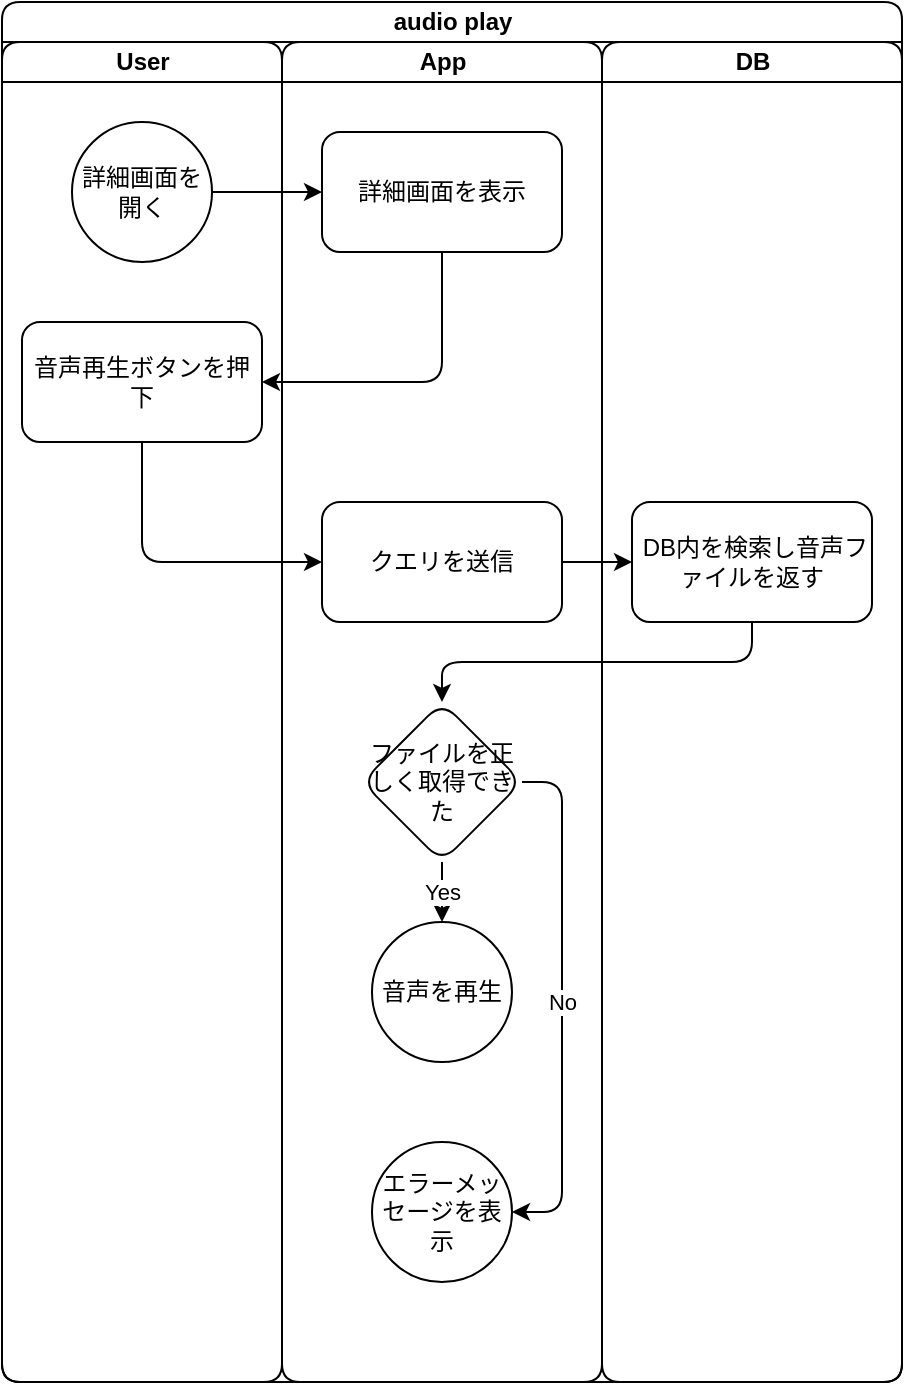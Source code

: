 <mxfile version="28.0.7">
  <diagram name="ページ1" id="ixvMhUvqegZui-Gaf56H">
    <mxGraphModel dx="926" dy="566" grid="1" gridSize="10" guides="1" tooltips="1" connect="1" arrows="1" fold="1" page="1" pageScale="1" pageWidth="827" pageHeight="1169" math="0" shadow="0">
      <root>
        <mxCell id="0" />
        <mxCell id="1" parent="0" />
        <mxCell id="TwlCqmL6k3qDxNwziJxh-1" value="audio play" style="swimlane;childLayout=stackLayout;resizeParent=1;resizeParentMax=0;startSize=20;html=1;rounded=1;" vertex="1" parent="1">
          <mxGeometry x="80" y="40" width="450" height="690" as="geometry" />
        </mxCell>
        <mxCell id="TwlCqmL6k3qDxNwziJxh-2" value="User" style="swimlane;startSize=20;html=1;rounded=1;" vertex="1" parent="TwlCqmL6k3qDxNwziJxh-1">
          <mxGeometry y="20" width="140" height="670" as="geometry" />
        </mxCell>
        <mxCell id="TwlCqmL6k3qDxNwziJxh-6" value="詳細画面を開く" style="ellipse;whiteSpace=wrap;html=1;rounded=1;" vertex="1" parent="TwlCqmL6k3qDxNwziJxh-2">
          <mxGeometry x="35" y="40" width="70" height="70" as="geometry" />
        </mxCell>
        <mxCell id="TwlCqmL6k3qDxNwziJxh-11" value="音声再生ボタンを押下" style="whiteSpace=wrap;html=1;rounded=1;" vertex="1" parent="TwlCqmL6k3qDxNwziJxh-2">
          <mxGeometry x="10" y="140" width="120" height="60" as="geometry" />
        </mxCell>
        <mxCell id="TwlCqmL6k3qDxNwziJxh-3" value="App" style="swimlane;startSize=20;html=1;rounded=1;" vertex="1" parent="TwlCqmL6k3qDxNwziJxh-1">
          <mxGeometry x="140" y="20" width="160" height="670" as="geometry" />
        </mxCell>
        <mxCell id="TwlCqmL6k3qDxNwziJxh-7" value="詳細画面を表示" style="whiteSpace=wrap;html=1;rounded=1;" vertex="1" parent="TwlCqmL6k3qDxNwziJxh-3">
          <mxGeometry x="20" y="45" width="120" height="60" as="geometry" />
        </mxCell>
        <mxCell id="TwlCqmL6k3qDxNwziJxh-14" value="クエリを送信" style="whiteSpace=wrap;html=1;rounded=1;" vertex="1" parent="TwlCqmL6k3qDxNwziJxh-3">
          <mxGeometry x="20" y="230" width="120" height="60" as="geometry" />
        </mxCell>
        <mxCell id="TwlCqmL6k3qDxNwziJxh-30" value="Yes" style="edgeStyle=orthogonalEdgeStyle;rounded=1;orthogonalLoop=1;jettySize=auto;html=1;" edge="1" parent="TwlCqmL6k3qDxNwziJxh-3" source="TwlCqmL6k3qDxNwziJxh-20" target="TwlCqmL6k3qDxNwziJxh-25">
          <mxGeometry relative="1" as="geometry" />
        </mxCell>
        <mxCell id="TwlCqmL6k3qDxNwziJxh-34" value="No" style="edgeStyle=orthogonalEdgeStyle;rounded=1;orthogonalLoop=1;jettySize=auto;html=1;exitX=1;exitY=0.5;exitDx=0;exitDy=0;entryX=1;entryY=0.5;entryDx=0;entryDy=0;" edge="1" parent="TwlCqmL6k3qDxNwziJxh-3" source="TwlCqmL6k3qDxNwziJxh-20" target="TwlCqmL6k3qDxNwziJxh-33">
          <mxGeometry relative="1" as="geometry" />
        </mxCell>
        <mxCell id="TwlCqmL6k3qDxNwziJxh-20" value="ファイルを正しく取得できた" style="rhombus;whiteSpace=wrap;html=1;rounded=1;" vertex="1" parent="TwlCqmL6k3qDxNwziJxh-3">
          <mxGeometry x="40" y="330" width="80" height="80" as="geometry" />
        </mxCell>
        <mxCell id="TwlCqmL6k3qDxNwziJxh-25" value="音声を再生" style="ellipse;whiteSpace=wrap;html=1;rounded=1;" vertex="1" parent="TwlCqmL6k3qDxNwziJxh-3">
          <mxGeometry x="45" y="440" width="70" height="70" as="geometry" />
        </mxCell>
        <mxCell id="TwlCqmL6k3qDxNwziJxh-33" value="エラーメッセージを表示" style="ellipse;whiteSpace=wrap;html=1;rounded=1;" vertex="1" parent="TwlCqmL6k3qDxNwziJxh-3">
          <mxGeometry x="45" y="550" width="70" height="70" as="geometry" />
        </mxCell>
        <mxCell id="TwlCqmL6k3qDxNwziJxh-4" value="DB" style="swimlane;startSize=20;html=1;rounded=1;" vertex="1" parent="TwlCqmL6k3qDxNwziJxh-1">
          <mxGeometry x="300" y="20" width="150" height="670" as="geometry" />
        </mxCell>
        <mxCell id="TwlCqmL6k3qDxNwziJxh-16" value="&amp;nbsp;DB内を検索し音声ファイルを返す" style="whiteSpace=wrap;html=1;rounded=1;" vertex="1" parent="TwlCqmL6k3qDxNwziJxh-4">
          <mxGeometry x="15" y="230" width="120" height="60" as="geometry" />
        </mxCell>
        <mxCell id="TwlCqmL6k3qDxNwziJxh-8" style="edgeStyle=orthogonalEdgeStyle;rounded=1;orthogonalLoop=1;jettySize=auto;html=1;exitX=1;exitY=0.5;exitDx=0;exitDy=0;" edge="1" parent="TwlCqmL6k3qDxNwziJxh-1" source="TwlCqmL6k3qDxNwziJxh-6" target="TwlCqmL6k3qDxNwziJxh-7">
          <mxGeometry relative="1" as="geometry" />
        </mxCell>
        <mxCell id="TwlCqmL6k3qDxNwziJxh-12" style="edgeStyle=orthogonalEdgeStyle;rounded=1;orthogonalLoop=1;jettySize=auto;html=1;exitX=0.5;exitY=1;exitDx=0;exitDy=0;entryX=1;entryY=0.5;entryDx=0;entryDy=0;" edge="1" parent="TwlCqmL6k3qDxNwziJxh-1" source="TwlCqmL6k3qDxNwziJxh-7" target="TwlCqmL6k3qDxNwziJxh-11">
          <mxGeometry relative="1" as="geometry" />
        </mxCell>
        <mxCell id="TwlCqmL6k3qDxNwziJxh-15" style="edgeStyle=orthogonalEdgeStyle;rounded=1;orthogonalLoop=1;jettySize=auto;html=1;exitX=0.5;exitY=1;exitDx=0;exitDy=0;entryX=0;entryY=0.5;entryDx=0;entryDy=0;" edge="1" parent="TwlCqmL6k3qDxNwziJxh-1" source="TwlCqmL6k3qDxNwziJxh-11" target="TwlCqmL6k3qDxNwziJxh-14">
          <mxGeometry relative="1" as="geometry" />
        </mxCell>
        <mxCell id="TwlCqmL6k3qDxNwziJxh-17" value="" style="edgeStyle=orthogonalEdgeStyle;rounded=1;orthogonalLoop=1;jettySize=auto;html=1;" edge="1" parent="TwlCqmL6k3qDxNwziJxh-1" source="TwlCqmL6k3qDxNwziJxh-14" target="TwlCqmL6k3qDxNwziJxh-16">
          <mxGeometry relative="1" as="geometry" />
        </mxCell>
        <mxCell id="TwlCqmL6k3qDxNwziJxh-22" style="edgeStyle=orthogonalEdgeStyle;rounded=1;orthogonalLoop=1;jettySize=auto;html=1;exitX=0.5;exitY=1;exitDx=0;exitDy=0;" edge="1" parent="TwlCqmL6k3qDxNwziJxh-1" source="TwlCqmL6k3qDxNwziJxh-16" target="TwlCqmL6k3qDxNwziJxh-20">
          <mxGeometry relative="1" as="geometry" />
        </mxCell>
      </root>
    </mxGraphModel>
  </diagram>
</mxfile>
